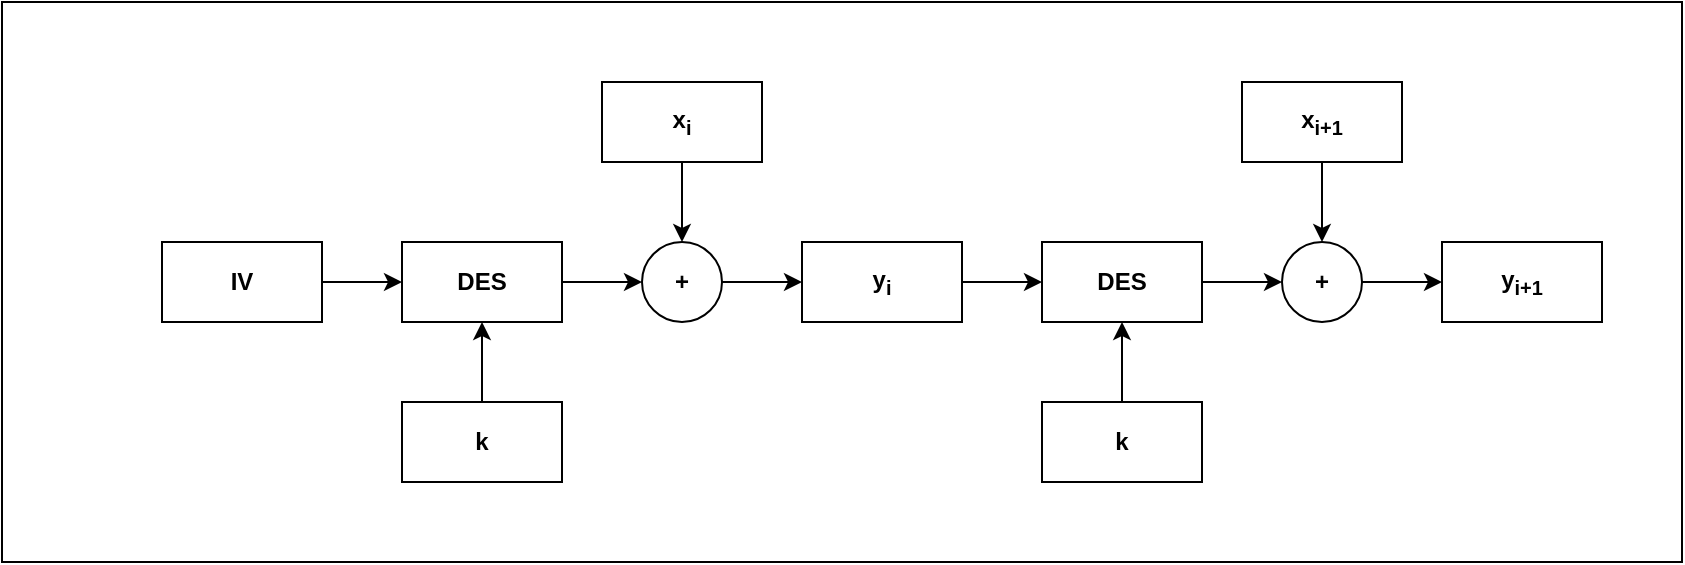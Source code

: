 <mxfile version="20.7.4" type="device"><diagram id="UamQax0dMYdo2zkEHjCB" name="Page-1"><mxGraphModel dx="1215" dy="858" grid="1" gridSize="10" guides="1" tooltips="1" connect="1" arrows="1" fold="1" page="1" pageScale="1" pageWidth="827" pageHeight="1169" math="0" shadow="0"><root><mxCell id="0"/><mxCell id="1" parent="0"/><mxCell id="kiJGGy055N4vCUsGYHb1-26" value="" style="rounded=0;whiteSpace=wrap;html=1;" vertex="1" parent="1"><mxGeometry x="-40" y="80" width="840" height="280" as="geometry"/></mxCell><mxCell id="kiJGGy055N4vCUsGYHb1-15" style="edgeStyle=orthogonalEdgeStyle;curved=1;orthogonalLoop=1;jettySize=auto;html=1;fontStyle=1" edge="1" parent="1" source="kiJGGy055N4vCUsGYHb1-1" target="kiJGGy055N4vCUsGYHb1-2"><mxGeometry relative="1" as="geometry"/></mxCell><mxCell id="kiJGGy055N4vCUsGYHb1-1" value="IV" style="rounded=0;whiteSpace=wrap;html=1;fontStyle=1" vertex="1" parent="1"><mxGeometry x="40" y="200" width="80" height="40" as="geometry"/></mxCell><mxCell id="kiJGGy055N4vCUsGYHb1-17" style="edgeStyle=orthogonalEdgeStyle;curved=1;orthogonalLoop=1;jettySize=auto;html=1;entryX=0;entryY=0.5;entryDx=0;entryDy=0;fontStyle=1" edge="1" parent="1" source="kiJGGy055N4vCUsGYHb1-2" target="kiJGGy055N4vCUsGYHb1-6"><mxGeometry relative="1" as="geometry"/></mxCell><mxCell id="kiJGGy055N4vCUsGYHb1-2" value="DES" style="rounded=0;whiteSpace=wrap;html=1;fontStyle=1" vertex="1" parent="1"><mxGeometry x="160" y="200" width="80" height="40" as="geometry"/></mxCell><mxCell id="kiJGGy055N4vCUsGYHb1-16" style="edgeStyle=orthogonalEdgeStyle;curved=1;orthogonalLoop=1;jettySize=auto;html=1;entryX=0.5;entryY=1;entryDx=0;entryDy=0;fontStyle=1" edge="1" parent="1" source="kiJGGy055N4vCUsGYHb1-4" target="kiJGGy055N4vCUsGYHb1-2"><mxGeometry relative="1" as="geometry"/></mxCell><mxCell id="kiJGGy055N4vCUsGYHb1-4" value="k" style="rounded=0;whiteSpace=wrap;html=1;fontStyle=1" vertex="1" parent="1"><mxGeometry x="160" y="280" width="80" height="40" as="geometry"/></mxCell><mxCell id="kiJGGy055N4vCUsGYHb1-19" style="edgeStyle=orthogonalEdgeStyle;curved=1;orthogonalLoop=1;jettySize=auto;html=1;fontStyle=1" edge="1" parent="1" source="kiJGGy055N4vCUsGYHb1-6" target="kiJGGy055N4vCUsGYHb1-9"><mxGeometry relative="1" as="geometry"/></mxCell><mxCell id="kiJGGy055N4vCUsGYHb1-6" value="+" style="ellipse;whiteSpace=wrap;html=1;aspect=fixed;fontStyle=1" vertex="1" parent="1"><mxGeometry x="280" y="200" width="40" height="40" as="geometry"/></mxCell><mxCell id="kiJGGy055N4vCUsGYHb1-18" style="edgeStyle=orthogonalEdgeStyle;curved=1;orthogonalLoop=1;jettySize=auto;html=1;entryX=0.5;entryY=0;entryDx=0;entryDy=0;fontStyle=1" edge="1" parent="1" source="kiJGGy055N4vCUsGYHb1-7" target="kiJGGy055N4vCUsGYHb1-6"><mxGeometry relative="1" as="geometry"/></mxCell><mxCell id="kiJGGy055N4vCUsGYHb1-7" value="x&lt;sub&gt;i&lt;/sub&gt;" style="rounded=0;whiteSpace=wrap;html=1;fontStyle=1" vertex="1" parent="1"><mxGeometry x="260" y="120" width="80" height="40" as="geometry"/></mxCell><mxCell id="kiJGGy055N4vCUsGYHb1-20" style="edgeStyle=orthogonalEdgeStyle;curved=1;orthogonalLoop=1;jettySize=auto;html=1;fontStyle=1" edge="1" parent="1" source="kiJGGy055N4vCUsGYHb1-9" target="kiJGGy055N4vCUsGYHb1-10"><mxGeometry relative="1" as="geometry"/></mxCell><mxCell id="kiJGGy055N4vCUsGYHb1-9" value="y&lt;sub&gt;i&lt;/sub&gt;" style="rounded=0;whiteSpace=wrap;html=1;fontStyle=1" vertex="1" parent="1"><mxGeometry x="360" y="200" width="80" height="40" as="geometry"/></mxCell><mxCell id="kiJGGy055N4vCUsGYHb1-22" style="edgeStyle=orthogonalEdgeStyle;curved=1;orthogonalLoop=1;jettySize=auto;html=1;entryX=0;entryY=0.5;entryDx=0;entryDy=0;fontStyle=1" edge="1" parent="1" source="kiJGGy055N4vCUsGYHb1-10" target="kiJGGy055N4vCUsGYHb1-12"><mxGeometry relative="1" as="geometry"/></mxCell><mxCell id="kiJGGy055N4vCUsGYHb1-10" value="DES" style="rounded=0;whiteSpace=wrap;html=1;fontStyle=1" vertex="1" parent="1"><mxGeometry x="480" y="200" width="80" height="40" as="geometry"/></mxCell><mxCell id="kiJGGy055N4vCUsGYHb1-21" style="edgeStyle=orthogonalEdgeStyle;curved=1;orthogonalLoop=1;jettySize=auto;html=1;entryX=0.5;entryY=1;entryDx=0;entryDy=0;fontStyle=1" edge="1" parent="1" source="kiJGGy055N4vCUsGYHb1-11" target="kiJGGy055N4vCUsGYHb1-10"><mxGeometry relative="1" as="geometry"/></mxCell><mxCell id="kiJGGy055N4vCUsGYHb1-11" value="k" style="rounded=0;whiteSpace=wrap;html=1;fontStyle=1" vertex="1" parent="1"><mxGeometry x="480" y="280" width="80" height="40" as="geometry"/></mxCell><mxCell id="kiJGGy055N4vCUsGYHb1-24" style="edgeStyle=orthogonalEdgeStyle;curved=1;orthogonalLoop=1;jettySize=auto;html=1;entryX=0;entryY=0.5;entryDx=0;entryDy=0;fontStyle=1" edge="1" parent="1" source="kiJGGy055N4vCUsGYHb1-12" target="kiJGGy055N4vCUsGYHb1-14"><mxGeometry relative="1" as="geometry"/></mxCell><mxCell id="kiJGGy055N4vCUsGYHb1-12" value="+" style="ellipse;whiteSpace=wrap;html=1;aspect=fixed;fontStyle=1" vertex="1" parent="1"><mxGeometry x="600" y="200" width="40" height="40" as="geometry"/></mxCell><mxCell id="kiJGGy055N4vCUsGYHb1-23" style="edgeStyle=orthogonalEdgeStyle;curved=1;orthogonalLoop=1;jettySize=auto;html=1;entryX=0.5;entryY=0;entryDx=0;entryDy=0;fontStyle=1" edge="1" parent="1" source="kiJGGy055N4vCUsGYHb1-13" target="kiJGGy055N4vCUsGYHb1-12"><mxGeometry relative="1" as="geometry"/></mxCell><mxCell id="kiJGGy055N4vCUsGYHb1-13" value="x&lt;sub&gt;i+1&lt;/sub&gt;" style="rounded=0;whiteSpace=wrap;html=1;fontStyle=1" vertex="1" parent="1"><mxGeometry x="580" y="120" width="80" height="40" as="geometry"/></mxCell><mxCell id="kiJGGy055N4vCUsGYHb1-14" value="y&lt;sub&gt;i+1&lt;/sub&gt;" style="rounded=0;whiteSpace=wrap;html=1;fontStyle=1" vertex="1" parent="1"><mxGeometry x="680" y="200" width="80" height="40" as="geometry"/></mxCell></root></mxGraphModel></diagram></mxfile>